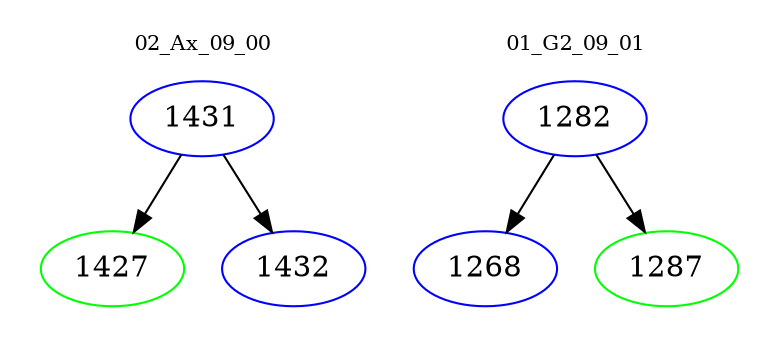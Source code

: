 digraph{
subgraph cluster_0 {
color = white
label = "02_Ax_09_00";
fontsize=10;
T0_1431 [label="1431", color="blue"]
T0_1431 -> T0_1427 [color="black"]
T0_1427 [label="1427", color="green"]
T0_1431 -> T0_1432 [color="black"]
T0_1432 [label="1432", color="blue"]
}
subgraph cluster_1 {
color = white
label = "01_G2_09_01";
fontsize=10;
T1_1282 [label="1282", color="blue"]
T1_1282 -> T1_1268 [color="black"]
T1_1268 [label="1268", color="blue"]
T1_1282 -> T1_1287 [color="black"]
T1_1287 [label="1287", color="green"]
}
}
